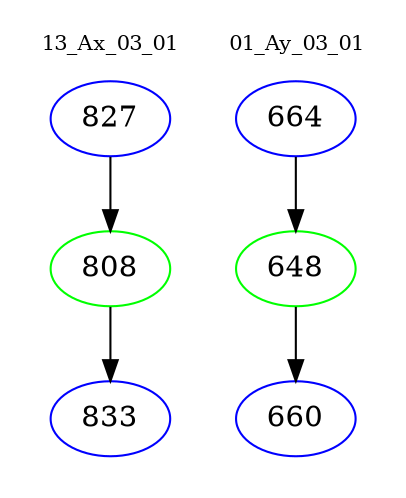digraph{
subgraph cluster_0 {
color = white
label = "13_Ax_03_01";
fontsize=10;
T0_827 [label="827", color="blue"]
T0_827 -> T0_808 [color="black"]
T0_808 [label="808", color="green"]
T0_808 -> T0_833 [color="black"]
T0_833 [label="833", color="blue"]
}
subgraph cluster_1 {
color = white
label = "01_Ay_03_01";
fontsize=10;
T1_664 [label="664", color="blue"]
T1_664 -> T1_648 [color="black"]
T1_648 [label="648", color="green"]
T1_648 -> T1_660 [color="black"]
T1_660 [label="660", color="blue"]
}
}
